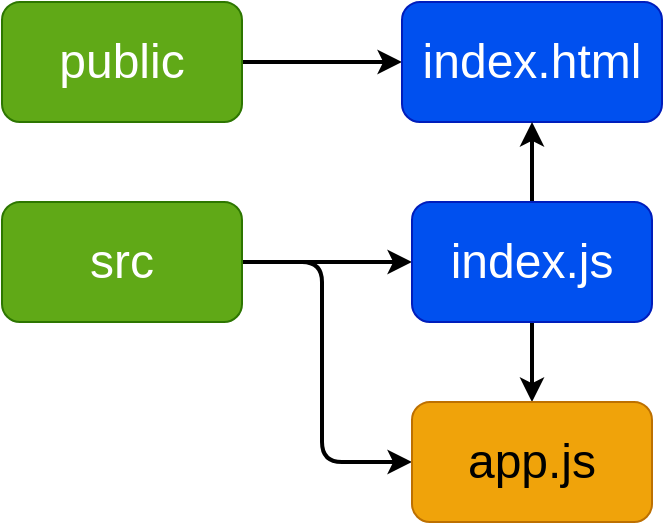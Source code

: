 <mxfile>
    <diagram id="i0pTCXeIQb-E2TddnQIm" name="Page-1">
        <mxGraphModel dx="1118" dy="542" grid="1" gridSize="10" guides="1" tooltips="1" connect="1" arrows="1" fold="1" page="1" pageScale="1" pageWidth="850" pageHeight="1100" math="0" shadow="0">
            <root>
                <mxCell id="0"/>
                <mxCell id="1" parent="0"/>
                <mxCell id="6" value="" style="edgeStyle=none;html=1;fontSize=24;strokeWidth=2;" edge="1" parent="1" source="2" target="5">
                    <mxGeometry relative="1" as="geometry"/>
                </mxCell>
                <mxCell id="2" value="public" style="rounded=1;whiteSpace=wrap;html=1;fillColor=#60a917;fontColor=#ffffff;strokeColor=#2D7600;fontSize=24;" vertex="1" parent="1">
                    <mxGeometry x="40" y="90" width="120" height="60" as="geometry"/>
                </mxCell>
                <mxCell id="8" value="" style="edgeStyle=none;html=1;fontSize=24;strokeWidth=2;" edge="1" parent="1" source="3" target="7">
                    <mxGeometry relative="1" as="geometry"/>
                </mxCell>
                <mxCell id="12" style="edgeStyle=none;html=1;entryX=0;entryY=0.5;entryDx=0;entryDy=0;fontSize=24;strokeWidth=2;" edge="1" parent="1" source="3" target="9">
                    <mxGeometry relative="1" as="geometry">
                        <Array as="points">
                            <mxPoint x="200" y="220"/>
                            <mxPoint x="200" y="320"/>
                        </Array>
                    </mxGeometry>
                </mxCell>
                <mxCell id="3" value="src&lt;br style=&quot;font-size: 24px;&quot;&gt;" style="rounded=1;whiteSpace=wrap;html=1;fillColor=#60a917;fontColor=#ffffff;strokeColor=#2D7600;fontSize=24;" vertex="1" parent="1">
                    <mxGeometry x="40" y="190" width="120" height="60" as="geometry"/>
                </mxCell>
                <mxCell id="5" value="index.html" style="rounded=1;whiteSpace=wrap;html=1;fillColor=#0050ef;fontColor=#ffffff;strokeColor=#001DBC;fontSize=24;" vertex="1" parent="1">
                    <mxGeometry x="240" y="90" width="130" height="60" as="geometry"/>
                </mxCell>
                <mxCell id="10" value="" style="edgeStyle=none;html=1;fontSize=24;strokeWidth=2;" edge="1" parent="1" source="7" target="9">
                    <mxGeometry relative="1" as="geometry"/>
                </mxCell>
                <mxCell id="11" style="edgeStyle=none;html=1;fontSize=24;strokeWidth=2;" edge="1" parent="1" source="7" target="5">
                    <mxGeometry relative="1" as="geometry"/>
                </mxCell>
                <mxCell id="7" value="index.js" style="rounded=1;whiteSpace=wrap;html=1;fillColor=#0050ef;fontColor=#ffffff;strokeColor=#001DBC;fontSize=24;" vertex="1" parent="1">
                    <mxGeometry x="245" y="190" width="120" height="60" as="geometry"/>
                </mxCell>
                <mxCell id="9" value="app.js" style="rounded=1;whiteSpace=wrap;html=1;fillColor=#f0a30a;fontColor=#000000;strokeColor=#BD7000;fontSize=24;" vertex="1" parent="1">
                    <mxGeometry x="245" y="290" width="120" height="60" as="geometry"/>
                </mxCell>
            </root>
        </mxGraphModel>
    </diagram>
</mxfile>